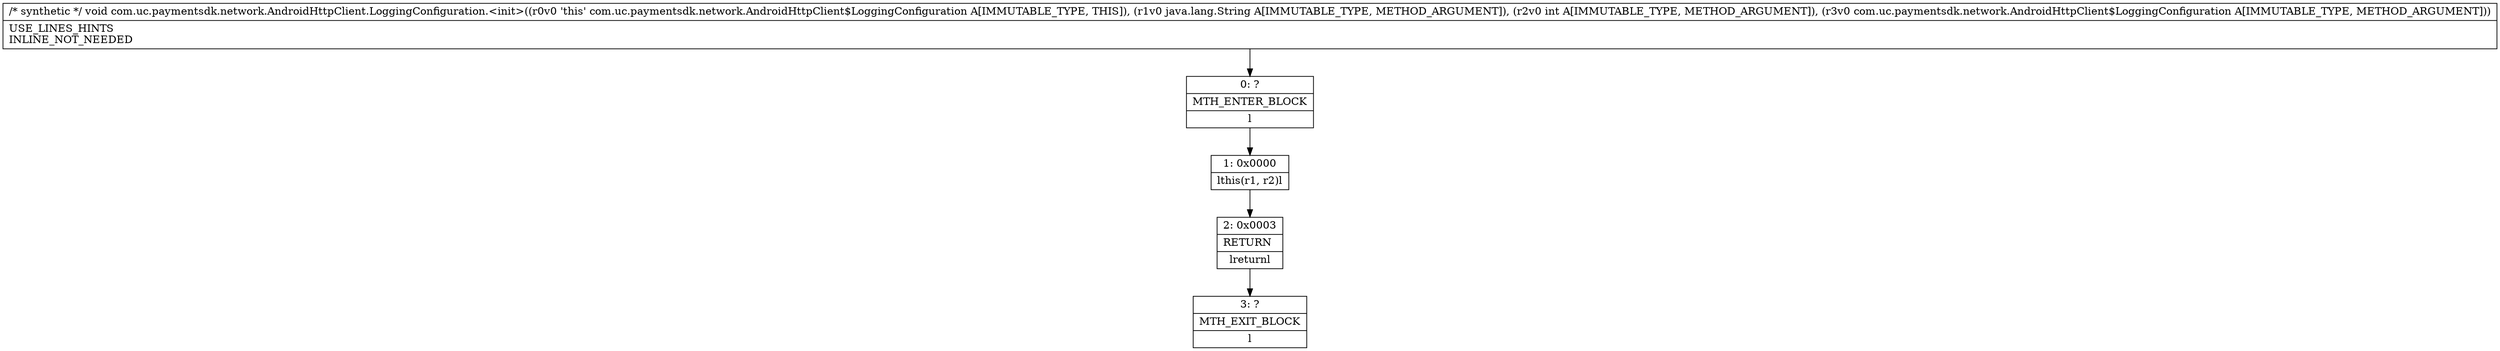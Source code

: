 digraph "CFG forcom.uc.paymentsdk.network.AndroidHttpClient.LoggingConfiguration.\<init\>(Ljava\/lang\/String;ILcom\/uc\/paymentsdk\/network\/AndroidHttpClient$LoggingConfiguration;)V" {
Node_0 [shape=record,label="{0\:\ ?|MTH_ENTER_BLOCK\l|l}"];
Node_1 [shape=record,label="{1\:\ 0x0000|lthis(r1, r2)l}"];
Node_2 [shape=record,label="{2\:\ 0x0003|RETURN\l|lreturnl}"];
Node_3 [shape=record,label="{3\:\ ?|MTH_EXIT_BLOCK\l|l}"];
MethodNode[shape=record,label="{\/* synthetic *\/ void com.uc.paymentsdk.network.AndroidHttpClient.LoggingConfiguration.\<init\>((r0v0 'this' com.uc.paymentsdk.network.AndroidHttpClient$LoggingConfiguration A[IMMUTABLE_TYPE, THIS]), (r1v0 java.lang.String A[IMMUTABLE_TYPE, METHOD_ARGUMENT]), (r2v0 int A[IMMUTABLE_TYPE, METHOD_ARGUMENT]), (r3v0 com.uc.paymentsdk.network.AndroidHttpClient$LoggingConfiguration A[IMMUTABLE_TYPE, METHOD_ARGUMENT]))  | USE_LINES_HINTS\lINLINE_NOT_NEEDED\l}"];
MethodNode -> Node_0;
Node_0 -> Node_1;
Node_1 -> Node_2;
Node_2 -> Node_3;
}

